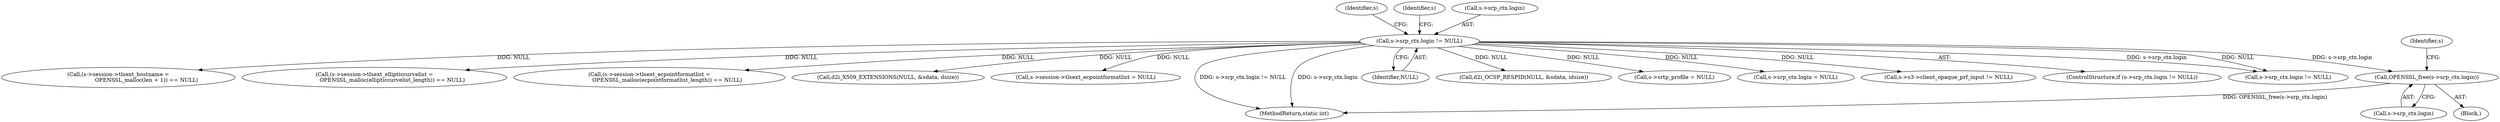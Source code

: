 digraph "0_openssl_a004e72b95835136d3f1ea90517f706c24c03da7_3@API" {
"1000253" [label="(Call,OPENSSL_free(s->srp_ctx.login))"];
"1000245" [label="(Call,s->srp_ctx.login != NULL)"];
"1000414" [label="(Call,(s->session->tlsext_hostname =\n                                 OPENSSL_malloc(len + 1)) == NULL)"];
"1000792" [label="(Call,(s->session->tlsext_ellipticcurvelist =\n                     OPENSSL_malloc(ellipticcurvelist_length)) == NULL)"];
"1000664" [label="(Call,(s->session->tlsext_ecpointformatlist =\n                     OPENSSL_malloc(ecpointformatlist_length)) == NULL)"];
"1001223" [label="(Call,d2i_X509_EXTENSIONS(NULL, &sdata, dsize))"];
"1000649" [label="(Call,s->session->tlsext_ecpointformatlist = NULL)"];
"1001399" [label="(MethodReturn,static int)"];
"1000268" [label="(Identifier,s)"];
"1000251" [label="(Identifier,NULL)"];
"1000245" [label="(Call,s->srp_ctx.login != NULL)"];
"1001131" [label="(Call,d2i_OCSP_RESPID(NULL, &sdata, idsize))"];
"1000266" [label="(Call,s->srtp_profile = NULL)"];
"1000259" [label="(Call,s->srp_ctx.login = NULL)"];
"1000907" [label="(Call,s->s3->client_opaque_prf_input != NULL)"];
"1000253" [label="(Call,OPENSSL_free(s->srp_ctx.login))"];
"1000262" [label="(Identifier,s)"];
"1000256" [label="(Identifier,s)"];
"1000244" [label="(ControlStructure,if (s->srp_ctx.login != NULL))"];
"1000252" [label="(Block,)"];
"1000246" [label="(Call,s->srp_ctx.login)"];
"1000549" [label="(Call,s->srp_ctx.login != NULL)"];
"1000254" [label="(Call,s->srp_ctx.login)"];
"1000253" -> "1000252"  [label="AST: "];
"1000253" -> "1000254"  [label="CFG: "];
"1000254" -> "1000253"  [label="AST: "];
"1000262" -> "1000253"  [label="CFG: "];
"1000253" -> "1001399"  [label="DDG: OPENSSL_free(s->srp_ctx.login)"];
"1000245" -> "1000253"  [label="DDG: s->srp_ctx.login"];
"1000245" -> "1000244"  [label="AST: "];
"1000245" -> "1000251"  [label="CFG: "];
"1000246" -> "1000245"  [label="AST: "];
"1000251" -> "1000245"  [label="AST: "];
"1000256" -> "1000245"  [label="CFG: "];
"1000268" -> "1000245"  [label="CFG: "];
"1000245" -> "1001399"  [label="DDG: s->srp_ctx.login != NULL"];
"1000245" -> "1001399"  [label="DDG: s->srp_ctx.login"];
"1000245" -> "1000259"  [label="DDG: NULL"];
"1000245" -> "1000266"  [label="DDG: NULL"];
"1000245" -> "1000414"  [label="DDG: NULL"];
"1000245" -> "1000549"  [label="DDG: s->srp_ctx.login"];
"1000245" -> "1000549"  [label="DDG: NULL"];
"1000245" -> "1000649"  [label="DDG: NULL"];
"1000245" -> "1000664"  [label="DDG: NULL"];
"1000245" -> "1000792"  [label="DDG: NULL"];
"1000245" -> "1000907"  [label="DDG: NULL"];
"1000245" -> "1001131"  [label="DDG: NULL"];
"1000245" -> "1001223"  [label="DDG: NULL"];
}
